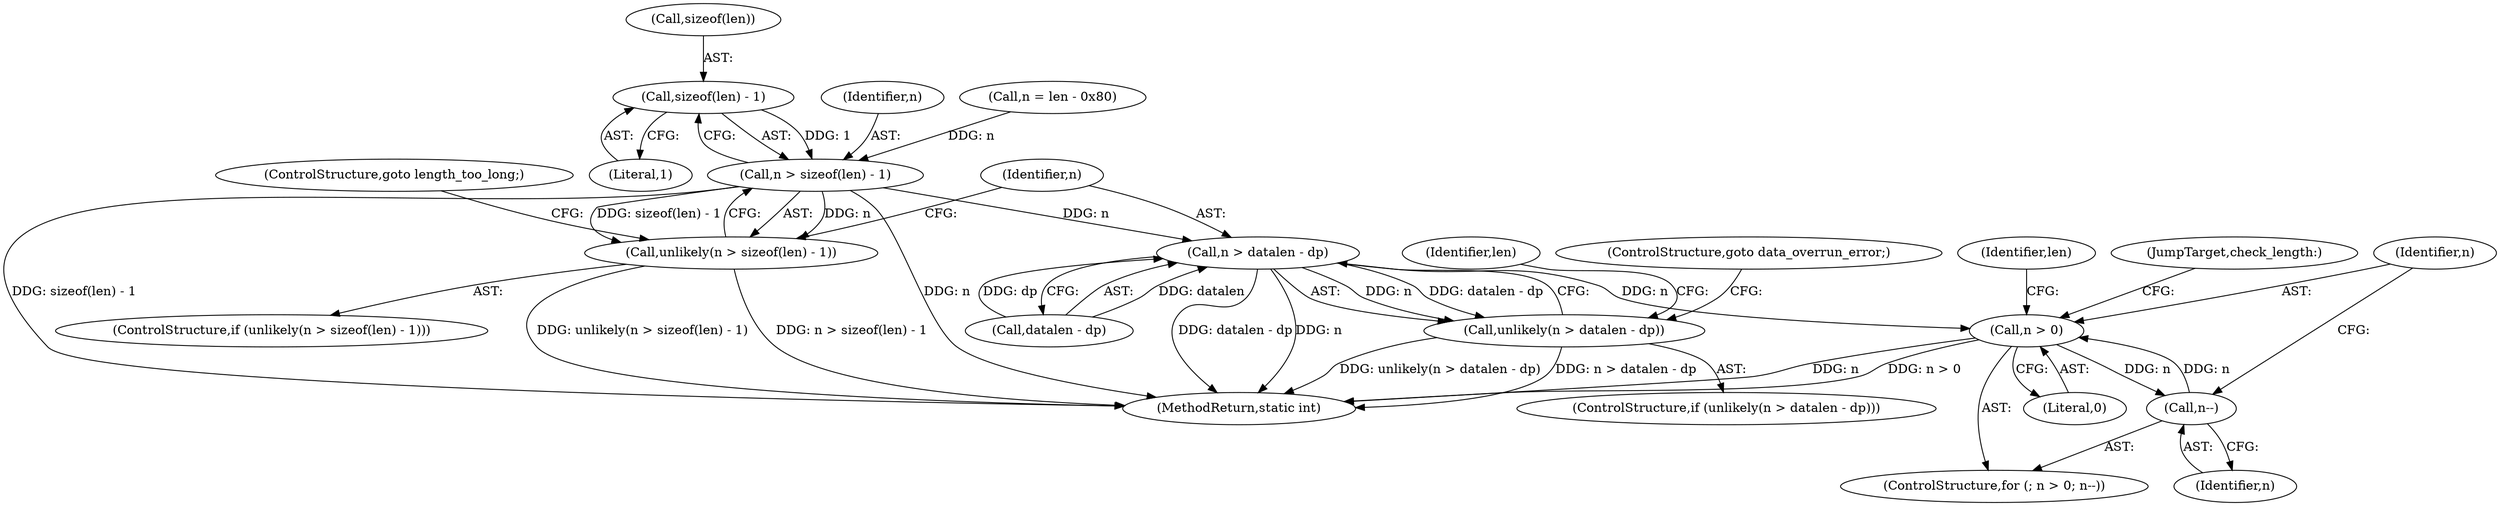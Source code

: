 digraph "0_linux_23c8a812dc3c621009e4f0e5342aa4e2ede1ceaa@API" {
"1000244" [label="(Call,sizeof(len) - 1)"];
"1000242" [label="(Call,n > sizeof(len) - 1)"];
"1000241" [label="(Call,unlikely(n > sizeof(len) - 1))"];
"1000251" [label="(Call,n > datalen - dp)"];
"1000250" [label="(Call,unlikely(n > datalen - dp))"];
"1000261" [label="(Call,n > 0)"];
"1000264" [label="(Call,n--)"];
"1000251" [label="(Call,n > datalen - dp)"];
"1000258" [label="(Identifier,len)"];
"1000262" [label="(Identifier,n)"];
"1000276" [label="(JumpTarget,check_length:)"];
"1000265" [label="(Identifier,n)"];
"1000260" [label="(ControlStructure,for (; n > 0; n--))"];
"1000249" [label="(ControlStructure,if (unlikely(n > datalen - dp)))"];
"1000240" [label="(ControlStructure,if (unlikely(n > sizeof(len) - 1)))"];
"1000325" [label="(MethodReturn,static int)"];
"1000243" [label="(Identifier,n)"];
"1000256" [label="(ControlStructure,goto data_overrun_error;)"];
"1000268" [label="(Identifier,len)"];
"1000263" [label="(Literal,0)"];
"1000242" [label="(Call,n > sizeof(len) - 1)"];
"1000248" [label="(ControlStructure,goto length_too_long;)"];
"1000235" [label="(Call,n = len - 0x80)"];
"1000250" [label="(Call,unlikely(n > datalen - dp))"];
"1000245" [label="(Call,sizeof(len))"];
"1000247" [label="(Literal,1)"];
"1000253" [label="(Call,datalen - dp)"];
"1000241" [label="(Call,unlikely(n > sizeof(len) - 1))"];
"1000264" [label="(Call,n--)"];
"1000244" [label="(Call,sizeof(len) - 1)"];
"1000261" [label="(Call,n > 0)"];
"1000252" [label="(Identifier,n)"];
"1000244" -> "1000242"  [label="AST: "];
"1000244" -> "1000247"  [label="CFG: "];
"1000245" -> "1000244"  [label="AST: "];
"1000247" -> "1000244"  [label="AST: "];
"1000242" -> "1000244"  [label="CFG: "];
"1000244" -> "1000242"  [label="DDG: 1"];
"1000242" -> "1000241"  [label="AST: "];
"1000243" -> "1000242"  [label="AST: "];
"1000241" -> "1000242"  [label="CFG: "];
"1000242" -> "1000325"  [label="DDG: sizeof(len) - 1"];
"1000242" -> "1000325"  [label="DDG: n"];
"1000242" -> "1000241"  [label="DDG: n"];
"1000242" -> "1000241"  [label="DDG: sizeof(len) - 1"];
"1000235" -> "1000242"  [label="DDG: n"];
"1000242" -> "1000251"  [label="DDG: n"];
"1000241" -> "1000240"  [label="AST: "];
"1000248" -> "1000241"  [label="CFG: "];
"1000252" -> "1000241"  [label="CFG: "];
"1000241" -> "1000325"  [label="DDG: n > sizeof(len) - 1"];
"1000241" -> "1000325"  [label="DDG: unlikely(n > sizeof(len) - 1)"];
"1000251" -> "1000250"  [label="AST: "];
"1000251" -> "1000253"  [label="CFG: "];
"1000252" -> "1000251"  [label="AST: "];
"1000253" -> "1000251"  [label="AST: "];
"1000250" -> "1000251"  [label="CFG: "];
"1000251" -> "1000325"  [label="DDG: datalen - dp"];
"1000251" -> "1000325"  [label="DDG: n"];
"1000251" -> "1000250"  [label="DDG: n"];
"1000251" -> "1000250"  [label="DDG: datalen - dp"];
"1000253" -> "1000251"  [label="DDG: datalen"];
"1000253" -> "1000251"  [label="DDG: dp"];
"1000251" -> "1000261"  [label="DDG: n"];
"1000250" -> "1000249"  [label="AST: "];
"1000256" -> "1000250"  [label="CFG: "];
"1000258" -> "1000250"  [label="CFG: "];
"1000250" -> "1000325"  [label="DDG: n > datalen - dp"];
"1000250" -> "1000325"  [label="DDG: unlikely(n > datalen - dp)"];
"1000261" -> "1000260"  [label="AST: "];
"1000261" -> "1000263"  [label="CFG: "];
"1000262" -> "1000261"  [label="AST: "];
"1000263" -> "1000261"  [label="AST: "];
"1000268" -> "1000261"  [label="CFG: "];
"1000276" -> "1000261"  [label="CFG: "];
"1000261" -> "1000325"  [label="DDG: n"];
"1000261" -> "1000325"  [label="DDG: n > 0"];
"1000264" -> "1000261"  [label="DDG: n"];
"1000261" -> "1000264"  [label="DDG: n"];
"1000264" -> "1000260"  [label="AST: "];
"1000264" -> "1000265"  [label="CFG: "];
"1000265" -> "1000264"  [label="AST: "];
"1000262" -> "1000264"  [label="CFG: "];
}
